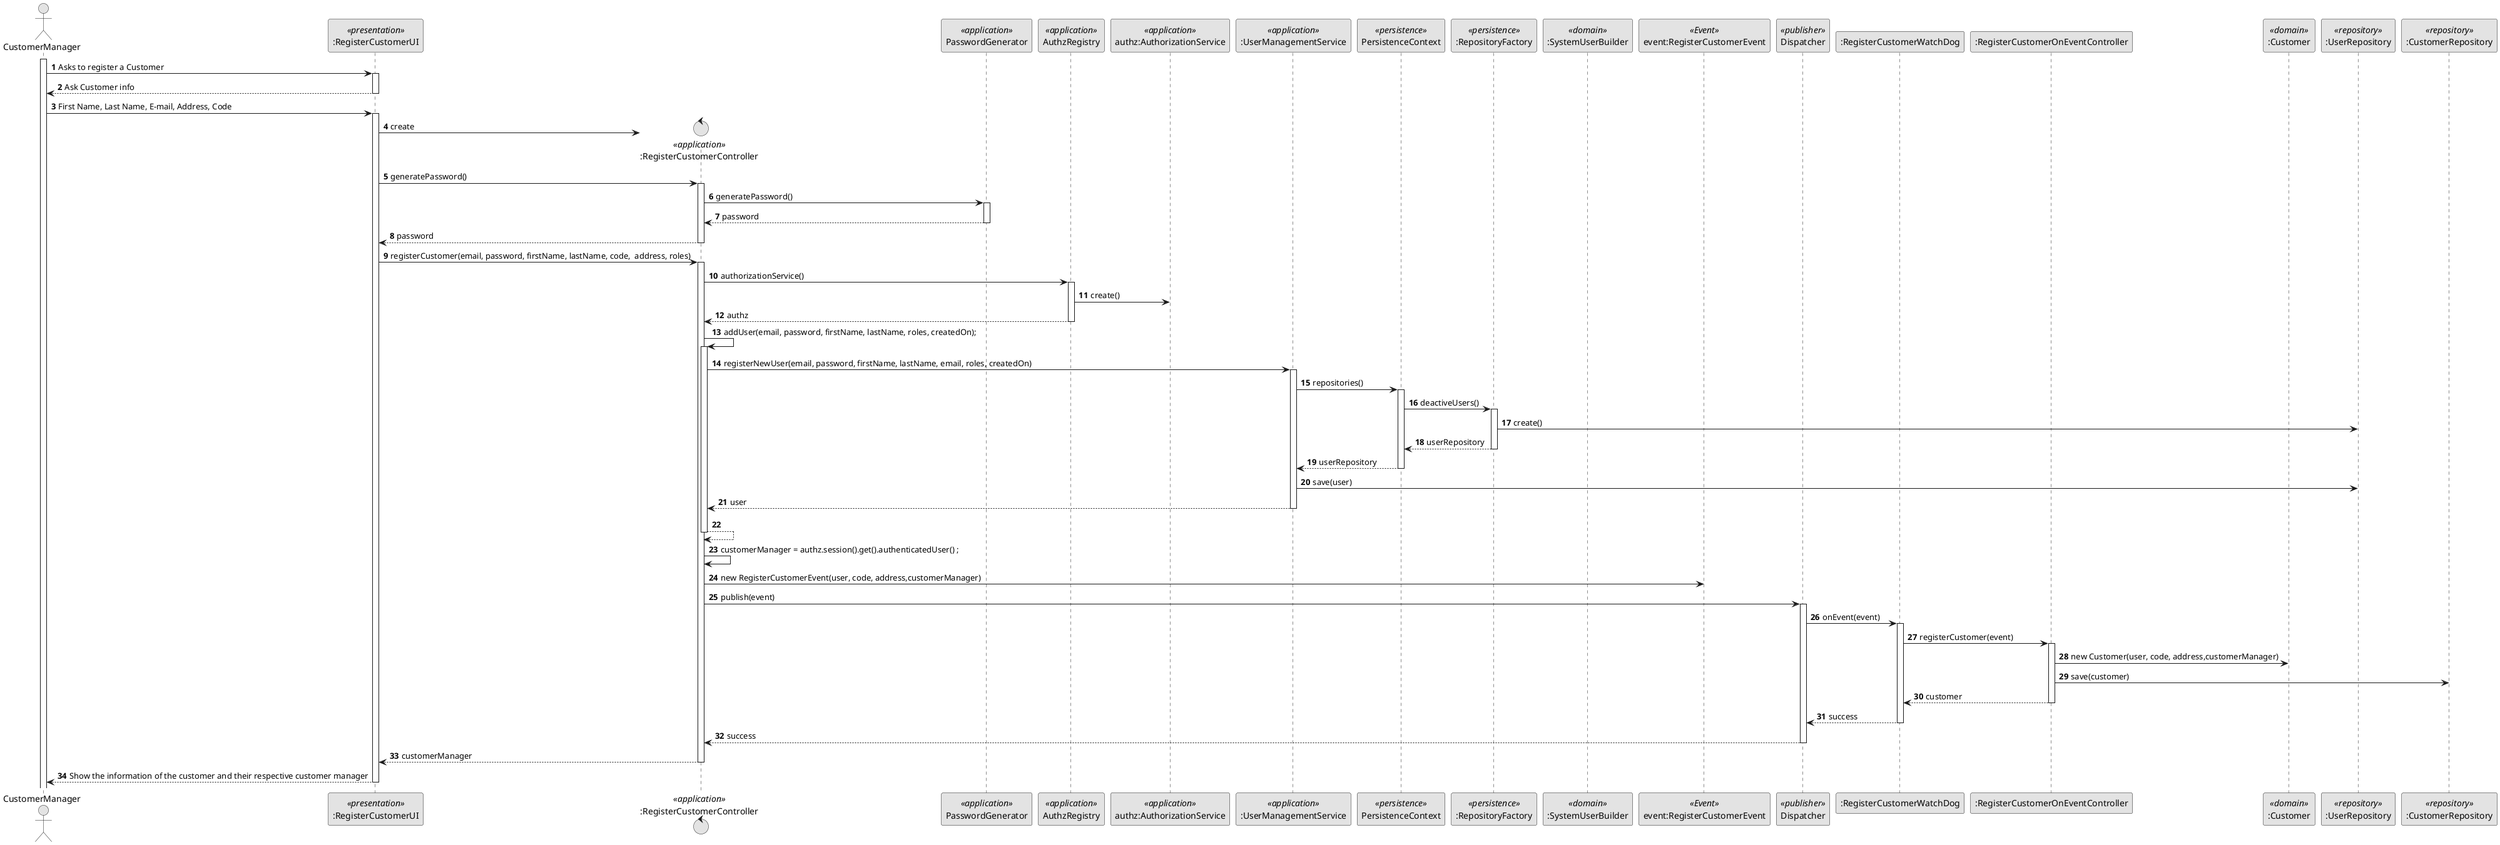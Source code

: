@startuml
'https://plantuml.com/sequence-diagram

skinparam monochrome true
skinparam packageStyle rectangle
skinparam shadowing false

autonumber

actor CustomerManager as Actor
participant ":RegisterCustomerUI" as UI <<presentation>>
control ":RegisterCustomerController" as Controller <<application>>
participant "PasswordGenerator" as Password <<application>>

participant "AuthzRegistry" as AR  <<application>>
participant "authz:AuthorizationService" as AUTHS <<application>>
participant ":UserManagementService" as Service <<application>>
participant "PersistenceContext" as Persistence <<persistence>>
participant ":RepositoryFactory" as RepositoryFactory <<persistence>>
participant ":SystemUserBuilder" as UserDomain <<domain>>
participant "event:RegisterCustomerEvent" as RegisterCustomerEvent <<Event>>
participant Dispatcher as Dispatcher <<publisher>>
participant ":RegisterCustomerWatchDog" as RegisterCustomerWatchDog
participant ":RegisterCustomerOnEventController" as RegisterCustomerOnEventController
participant ":Customer" as Domain <<domain>>


participant ":UserRepository" as UserRepository <<repository>>
participant ":CustomerRepository" as Repository <<repository>>


activate Actor
    Actor -> UI : Asks to register a Customer
    activate UI
    UI --> Actor: Ask Customer info
    deactivate UI
    Actor -> UI: First Name, Last Name, E-mail, Address, Code

    activate UI
     UI-> Controller** : create


    UI -> Controller:  generatePassword()
    activate Controller
        Controller -> Password : generatePassword()
        activate Password
        Password --> Controller : password
        deactivate Password

        Controller --> UI: password
        deactivate Controller


         UI -> Controller: registerCustomer(email, password, firstName, lastName, code,  address, roles)
        activate Controller

        Controller->AR : authorizationService()
                     activate AR
                     AR->AUTHS : create()


                    AR-->Controller : authz
                    deactivate AR


        Controller -> Controller : addUser(email, password, firstName, lastName, roles, createdOn);
        activate Controller
        Controller -> Service: registerNewUser(email, password, firstName, lastName, email, roles, createdOn)
        activate Service
        Service->Persistence:repositories()
                    activate Persistence
                    Persistence->RepositoryFactory:deactiveUsers()
                    activate RepositoryFactory
                    RepositoryFactory->UserRepository:create()
                    RepositoryFactory-->Persistence : userRepository
                    deactivate RepositoryFactory
                    Persistence-->Service : userRepository

                    deactivate Persistence

                    deactivate RepositoryFactory

        Service -> UserRepository : save(user)

        Service --> Controller : user
        deactivate Service
        Controller --> Controller
        deactivate Controller

        Controller -> Controller: customerManager = authz.session().get().authenticatedUser() ;


        Controller->RegisterCustomerEvent : new RegisterCustomerEvent(user, code, address,customerManager)

        Controller-> Dispatcher: publish(event)
        activate Dispatcher
        Dispatcher->RegisterCustomerWatchDog : onEvent(event)


        activate RegisterCustomerWatchDog
        RegisterCustomerWatchDog->RegisterCustomerOnEventController : registerCustomer(event)

        activate RegisterCustomerOnEventController
        RegisterCustomerOnEventController -> Domain : new Customer(user, code, address,customerManager)
        RegisterCustomerOnEventController-> Repository: save(customer)

        RegisterCustomerOnEventController--> RegisterCustomerWatchDog : customer

        deactivate RegisterCustomerOnEventController

        RegisterCustomerWatchDog --> Dispatcher : success

        deactivate RegisterCustomerWatchDog

        Dispatcher --> Controller: success

        deactivate Dispatcher







        Controller-->UI: customerManager
    deactivate Controller


        UI-->Actor: Show the information of the customer and their respective customer manager
deactivate UI
@enduml